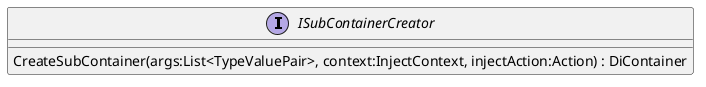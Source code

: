 @startuml
interface ISubContainerCreator {
    CreateSubContainer(args:List<TypeValuePair>, context:InjectContext, injectAction:Action) : DiContainer
}
@enduml
